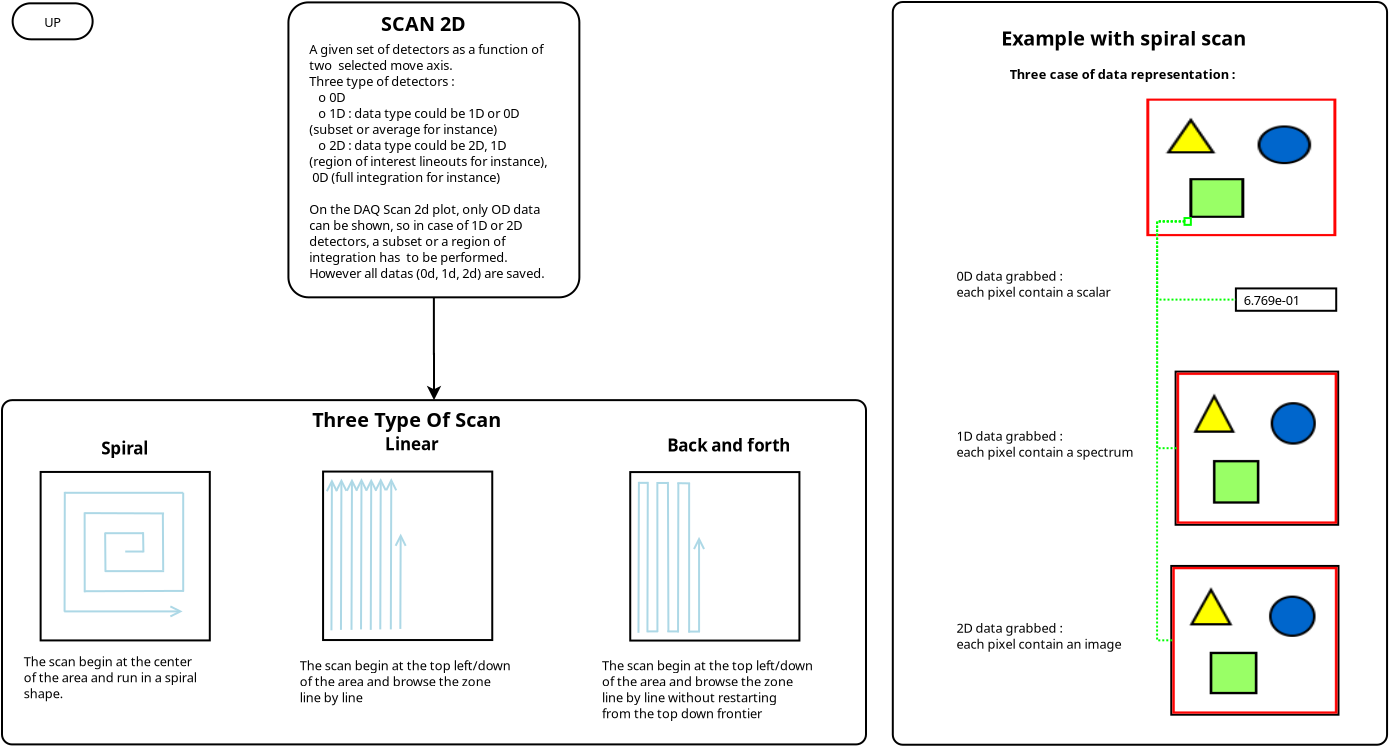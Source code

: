 <?xml version="1.0" encoding="UTF-8"?>
<dia:diagram xmlns:dia="http://www.lysator.liu.se/~alla/dia/">
  <dia:layer name="Arrière-plan" visible="true" active="true">
    <dia:object type="Standard - Box" version="0" id="O0">
      <dia:attribute name="obj_pos">
        <dia:point val="70.249,-5.03"/>
      </dia:attribute>
      <dia:attribute name="obj_bb">
        <dia:rectangle val="70.199,-5.08;95.012,32.158"/>
      </dia:attribute>
      <dia:attribute name="elem_corner">
        <dia:point val="70.249,-5.03"/>
      </dia:attribute>
      <dia:attribute name="elem_width">
        <dia:real val="24.713"/>
      </dia:attribute>
      <dia:attribute name="elem_height">
        <dia:real val="37.137"/>
      </dia:attribute>
      <dia:attribute name="border_width">
        <dia:real val="0.1"/>
      </dia:attribute>
      <dia:attribute name="show_background">
        <dia:boolean val="true"/>
      </dia:attribute>
      <dia:attribute name="corner_radius">
        <dia:real val="0.5"/>
      </dia:attribute>
    </dia:object>
    <dia:object type="Standard - Box" version="0" id="O1">
      <dia:attribute name="obj_pos">
        <dia:point val="40.03,-5.011"/>
      </dia:attribute>
      <dia:attribute name="obj_bb">
        <dia:rectangle val="39.98,-5.061;54.627,9.785"/>
      </dia:attribute>
      <dia:attribute name="elem_corner">
        <dia:point val="40.03,-5.011"/>
      </dia:attribute>
      <dia:attribute name="elem_width">
        <dia:real val="14.547"/>
      </dia:attribute>
      <dia:attribute name="elem_height">
        <dia:real val="14.747"/>
      </dia:attribute>
      <dia:attribute name="border_width">
        <dia:real val="0.1"/>
      </dia:attribute>
      <dia:attribute name="show_background">
        <dia:boolean val="true"/>
      </dia:attribute>
      <dia:attribute name="corner_radius">
        <dia:real val="1"/>
      </dia:attribute>
    </dia:object>
    <dia:object type="Standard - Text" version="1" id="O2">
      <dia:attribute name="obj_pos">
        <dia:point val="44.654,-3.576"/>
      </dia:attribute>
      <dia:attribute name="obj_bb">
        <dia:rectangle val="44.654,-4.494;49.534,-3.344"/>
      </dia:attribute>
      <dia:attribute name="text">
        <dia:composite type="text">
          <dia:attribute name="string">
            <dia:string>#SCAN 2D#</dia:string>
          </dia:attribute>
          <dia:attribute name="font">
            <dia:font family="sans" style="80" name="Helvetica-Bold"/>
          </dia:attribute>
          <dia:attribute name="height">
            <dia:real val="1.235"/>
          </dia:attribute>
          <dia:attribute name="pos">
            <dia:point val="44.654,-3.576"/>
          </dia:attribute>
          <dia:attribute name="color">
            <dia:color val="#000000"/>
          </dia:attribute>
          <dia:attribute name="alignment">
            <dia:enum val="0"/>
          </dia:attribute>
        </dia:composite>
      </dia:attribute>
      <dia:attribute name="valign">
        <dia:enum val="3"/>
      </dia:attribute>
    </dia:object>
    <dia:object type="Standard - Text" version="1" id="O3">
      <dia:attribute name="obj_pos">
        <dia:point val="41.068,-2.434"/>
      </dia:attribute>
      <dia:attribute name="obj_bb">
        <dia:rectangle val="41.068,-3.048;54.569,8.953"/>
      </dia:attribute>
      <dia:attribute name="text">
        <dia:composite type="text">
          <dia:attribute name="string">
            <dia:string>#A given set of detectors as a function of
two  selected move axis.
Three type of detectors :
   o 0D
   o 1D : data type could be 1D or 0D 
(subset or average for instance)
   o 2D : data type could be 2D, 1D 
(region of interest lineouts for instance),
 0D (full integration for instance)

On the DAQ Scan 2d plot, only OD data 
can be shown, so in case of 1D or 2D
detectors, a subset or a region of 
integration has  to be performed.
However all datas (0d, 1d, 2d) are saved. #</dia:string>
          </dia:attribute>
          <dia:attribute name="font">
            <dia:font family="sans" style="0" name="Helvetica"/>
          </dia:attribute>
          <dia:attribute name="height">
            <dia:real val="0.8"/>
          </dia:attribute>
          <dia:attribute name="pos">
            <dia:point val="41.068,-2.434"/>
          </dia:attribute>
          <dia:attribute name="color">
            <dia:color val="#000000"/>
          </dia:attribute>
          <dia:attribute name="alignment">
            <dia:enum val="0"/>
          </dia:attribute>
        </dia:composite>
      </dia:attribute>
      <dia:attribute name="valign">
        <dia:enum val="3"/>
      </dia:attribute>
    </dia:object>
    <dia:object type="Standard - ZigZagLine" version="1" id="O4">
      <dia:attribute name="obj_pos">
        <dia:point val="47.303,9.735"/>
      </dia:attribute>
      <dia:attribute name="obj_bb">
        <dia:rectangle val="46.948,9.685;47.671,14.99"/>
      </dia:attribute>
      <dia:attribute name="orth_points">
        <dia:point val="47.303,9.735"/>
        <dia:point val="47.303,12.564"/>
        <dia:point val="47.309,12.564"/>
        <dia:point val="47.309,14.878"/>
      </dia:attribute>
      <dia:attribute name="orth_orient">
        <dia:enum val="1"/>
        <dia:enum val="0"/>
        <dia:enum val="1"/>
      </dia:attribute>
      <dia:attribute name="autorouting">
        <dia:boolean val="false"/>
      </dia:attribute>
      <dia:attribute name="end_arrow">
        <dia:enum val="22"/>
      </dia:attribute>
      <dia:attribute name="end_arrow_length">
        <dia:real val="0.5"/>
      </dia:attribute>
      <dia:attribute name="end_arrow_width">
        <dia:real val="0.5"/>
      </dia:attribute>
      <dia:connections>
        <dia:connection handle="0" to="O1" connection="6"/>
        <dia:connection handle="1" to="O7" connection="1"/>
      </dia:connections>
    </dia:object>
    <dia:object type="UML - Activity" version="0" id="O5">
      <dia:attribute name="obj_pos">
        <dia:point val="26.241,-4.965"/>
      </dia:attribute>
      <dia:attribute name="obj_bb">
        <dia:rectangle val="26.191,-5.015;30.291,-3.115"/>
      </dia:attribute>
      <dia:attribute name="meta">
        <dia:composite type="dict"/>
      </dia:attribute>
      <dia:attribute name="elem_corner">
        <dia:point val="26.241,-4.965"/>
      </dia:attribute>
      <dia:attribute name="elem_width">
        <dia:real val="4"/>
      </dia:attribute>
      <dia:attribute name="elem_height">
        <dia:real val="1.8"/>
      </dia:attribute>
      <dia:attribute name="line_colour">
        <dia:color val="#000000"/>
      </dia:attribute>
      <dia:attribute name="fill_colour">
        <dia:color val="#ffffff"/>
      </dia:attribute>
      <dia:attribute name="text">
        <dia:composite type="text">
          <dia:attribute name="string">
            <dia:string>#UP#</dia:string>
          </dia:attribute>
          <dia:attribute name="font">
            <dia:font family="sans" style="0" name="Helvetica"/>
          </dia:attribute>
          <dia:attribute name="height">
            <dia:real val="0.8"/>
          </dia:attribute>
          <dia:attribute name="pos">
            <dia:point val="28.241,-3.87"/>
          </dia:attribute>
          <dia:attribute name="color">
            <dia:color val="#000000"/>
          </dia:attribute>
          <dia:attribute name="alignment">
            <dia:enum val="1"/>
          </dia:attribute>
        </dia:composite>
      </dia:attribute>
    </dia:object>
    <dia:object type="Standard - Text" version="1" id="O6">
      <dia:attribute name="obj_pos">
        <dia:point val="73.917,37.553"/>
      </dia:attribute>
      <dia:attribute name="obj_bb">
        <dia:rectangle val="73.917,36.958;73.917,37.703"/>
      </dia:attribute>
      <dia:attribute name="text">
        <dia:composite type="text">
          <dia:attribute name="string">
            <dia:string>##</dia:string>
          </dia:attribute>
          <dia:attribute name="font">
            <dia:font family="sans" style="0" name="Helvetica"/>
          </dia:attribute>
          <dia:attribute name="height">
            <dia:real val="0.8"/>
          </dia:attribute>
          <dia:attribute name="pos">
            <dia:point val="73.917,37.553"/>
          </dia:attribute>
          <dia:attribute name="color">
            <dia:color val="#000000"/>
          </dia:attribute>
          <dia:attribute name="alignment">
            <dia:enum val="0"/>
          </dia:attribute>
        </dia:composite>
      </dia:attribute>
      <dia:attribute name="valign">
        <dia:enum val="3"/>
      </dia:attribute>
    </dia:object>
    <dia:object type="Standard - Box" version="0" id="O7">
      <dia:attribute name="obj_pos">
        <dia:point val="25.709,14.878"/>
      </dia:attribute>
      <dia:attribute name="obj_bb">
        <dia:rectangle val="25.66,14.828;68.96,32.142"/>
      </dia:attribute>
      <dia:attribute name="elem_corner">
        <dia:point val="25.709,14.878"/>
      </dia:attribute>
      <dia:attribute name="elem_width">
        <dia:real val="43.2"/>
      </dia:attribute>
      <dia:attribute name="elem_height">
        <dia:real val="17.213"/>
      </dia:attribute>
      <dia:attribute name="border_width">
        <dia:real val="0.1"/>
      </dia:attribute>
      <dia:attribute name="show_background">
        <dia:boolean val="true"/>
      </dia:attribute>
      <dia:attribute name="corner_radius">
        <dia:real val="0.5"/>
      </dia:attribute>
    </dia:object>
    <dia:object type="Standard - Text" version="1" id="O8">
      <dia:attribute name="obj_pos">
        <dia:point val="41.218,16.222"/>
      </dia:attribute>
      <dia:attribute name="obj_bb">
        <dia:rectangle val="41.218,15.304;52.083,16.454"/>
      </dia:attribute>
      <dia:attribute name="text">
        <dia:composite type="text">
          <dia:attribute name="string">
            <dia:string>#Three Type Of Scan#</dia:string>
          </dia:attribute>
          <dia:attribute name="font">
            <dia:font family="sans" style="80" name="Helvetica-Bold"/>
          </dia:attribute>
          <dia:attribute name="height">
            <dia:real val="1.235"/>
          </dia:attribute>
          <dia:attribute name="pos">
            <dia:point val="41.218,16.222"/>
          </dia:attribute>
          <dia:attribute name="color">
            <dia:color val="#000000"/>
          </dia:attribute>
          <dia:attribute name="alignment">
            <dia:enum val="0"/>
          </dia:attribute>
        </dia:composite>
      </dia:attribute>
      <dia:attribute name="valign">
        <dia:enum val="3"/>
      </dia:attribute>
    </dia:object>
    <dia:object type="Standard - Text" version="1" id="O9">
      <dia:attribute name="obj_pos">
        <dia:point val="30.666,17.591"/>
      </dia:attribute>
      <dia:attribute name="obj_bb">
        <dia:rectangle val="30.666,16.803;33.453,17.791"/>
      </dia:attribute>
      <dia:attribute name="text">
        <dia:composite type="text">
          <dia:attribute name="string">
            <dia:string>#Spiral#</dia:string>
          </dia:attribute>
          <dia:attribute name="font">
            <dia:font family="sans" style="80" name="Helvetica-Bold"/>
          </dia:attribute>
          <dia:attribute name="height">
            <dia:real val="1.058"/>
          </dia:attribute>
          <dia:attribute name="pos">
            <dia:point val="30.666,17.591"/>
          </dia:attribute>
          <dia:attribute name="color">
            <dia:color val="#000000"/>
          </dia:attribute>
          <dia:attribute name="alignment">
            <dia:enum val="0"/>
          </dia:attribute>
        </dia:composite>
      </dia:attribute>
      <dia:attribute name="valign">
        <dia:enum val="3"/>
      </dia:attribute>
    </dia:object>
    <dia:object type="Standard - Text" version="1" id="O10">
      <dia:attribute name="obj_pos">
        <dia:point val="44.856,17.379"/>
      </dia:attribute>
      <dia:attribute name="obj_bb">
        <dia:rectangle val="44.856,16.592;47.854,17.579"/>
      </dia:attribute>
      <dia:attribute name="text">
        <dia:composite type="text">
          <dia:attribute name="string">
            <dia:string>#Linear#</dia:string>
          </dia:attribute>
          <dia:attribute name="font">
            <dia:font family="sans" style="80" name="Helvetica-Bold"/>
          </dia:attribute>
          <dia:attribute name="height">
            <dia:real val="1.058"/>
          </dia:attribute>
          <dia:attribute name="pos">
            <dia:point val="44.856,17.379"/>
          </dia:attribute>
          <dia:attribute name="color">
            <dia:color val="#000000"/>
          </dia:attribute>
          <dia:attribute name="alignment">
            <dia:enum val="0"/>
          </dia:attribute>
        </dia:composite>
      </dia:attribute>
      <dia:attribute name="valign">
        <dia:enum val="3"/>
      </dia:attribute>
    </dia:object>
    <dia:object type="Standard - Text" version="1" id="O11">
      <dia:attribute name="obj_pos">
        <dia:point val="58.966,17.445"/>
      </dia:attribute>
      <dia:attribute name="obj_bb">
        <dia:rectangle val="58.966,16.657;65.996,17.645"/>
      </dia:attribute>
      <dia:attribute name="text">
        <dia:composite type="text">
          <dia:attribute name="string">
            <dia:string>#Back and forth#</dia:string>
          </dia:attribute>
          <dia:attribute name="font">
            <dia:font family="sans" style="80" name="Helvetica-Bold"/>
          </dia:attribute>
          <dia:attribute name="height">
            <dia:real val="1.058"/>
          </dia:attribute>
          <dia:attribute name="pos">
            <dia:point val="58.966,17.445"/>
          </dia:attribute>
          <dia:attribute name="color">
            <dia:color val="#000000"/>
          </dia:attribute>
          <dia:attribute name="alignment">
            <dia:enum val="0"/>
          </dia:attribute>
        </dia:composite>
      </dia:attribute>
      <dia:attribute name="valign">
        <dia:enum val="3"/>
      </dia:attribute>
    </dia:object>
    <dia:object type="Standard - Box" version="0" id="O12">
      <dia:attribute name="obj_pos">
        <dia:point val="27.64,18.467"/>
      </dia:attribute>
      <dia:attribute name="obj_bb">
        <dia:rectangle val="27.59,18.417;36.149,26.942"/>
      </dia:attribute>
      <dia:attribute name="elem_corner">
        <dia:point val="27.64,18.467"/>
      </dia:attribute>
      <dia:attribute name="elem_width">
        <dia:real val="8.459"/>
      </dia:attribute>
      <dia:attribute name="elem_height">
        <dia:real val="8.424"/>
      </dia:attribute>
      <dia:attribute name="show_background">
        <dia:boolean val="true"/>
      </dia:attribute>
    </dia:object>
    <dia:object type="Standard - Line" version="0" id="O13">
      <dia:attribute name="obj_pos">
        <dia:point val="31.87,22.448"/>
      </dia:attribute>
      <dia:attribute name="obj_bb">
        <dia:rectangle val="31.82,22.395;32.834,22.498"/>
      </dia:attribute>
      <dia:attribute name="conn_endpoints">
        <dia:point val="31.87,22.448"/>
        <dia:point val="32.784,22.445"/>
      </dia:attribute>
      <dia:attribute name="numcp">
        <dia:int val="1"/>
      </dia:attribute>
      <dia:attribute name="line_color">
        <dia:color val="#add8e6"/>
      </dia:attribute>
    </dia:object>
    <dia:object type="Standard - Line" version="0" id="O14">
      <dia:attribute name="obj_pos">
        <dia:point val="32.779,22.486"/>
      </dia:attribute>
      <dia:attribute name="obj_bb">
        <dia:rectangle val="32.712,21.43;32.83,22.537"/>
      </dia:attribute>
      <dia:attribute name="conn_endpoints">
        <dia:point val="32.779,22.486"/>
        <dia:point val="32.763,21.481"/>
      </dia:attribute>
      <dia:attribute name="numcp">
        <dia:int val="1"/>
      </dia:attribute>
      <dia:attribute name="line_color">
        <dia:color val="#add8e6"/>
      </dia:attribute>
    </dia:object>
    <dia:object type="Standard - Line" version="0" id="O15">
      <dia:attribute name="obj_pos">
        <dia:point val="30.866,21.53"/>
      </dia:attribute>
      <dia:attribute name="obj_bb">
        <dia:rectangle val="30.816,21.48;32.825,21.58"/>
      </dia:attribute>
      <dia:attribute name="conn_endpoints">
        <dia:point val="30.866,21.53"/>
        <dia:point val="32.775,21.53"/>
      </dia:attribute>
      <dia:attribute name="numcp">
        <dia:int val="1"/>
      </dia:attribute>
      <dia:attribute name="line_color">
        <dia:color val="#add8e6"/>
      </dia:attribute>
    </dia:object>
    <dia:object type="Standard - Line" version="0" id="O16">
      <dia:attribute name="obj_pos">
        <dia:point val="30.882,23.459"/>
      </dia:attribute>
      <dia:attribute name="obj_bb">
        <dia:rectangle val="30.816,21.447;30.933,23.509"/>
      </dia:attribute>
      <dia:attribute name="conn_endpoints">
        <dia:point val="30.882,23.459"/>
        <dia:point val="30.866,21.497"/>
      </dia:attribute>
      <dia:attribute name="numcp">
        <dia:int val="1"/>
      </dia:attribute>
      <dia:attribute name="line_color">
        <dia:color val="#add8e6"/>
      </dia:attribute>
    </dia:object>
    <dia:object type="Standard - Line" version="0" id="O17">
      <dia:attribute name="obj_pos">
        <dia:point val="30.862,23.427"/>
      </dia:attribute>
      <dia:attribute name="obj_bb">
        <dia:rectangle val="30.812,23.377;33.866,23.477"/>
      </dia:attribute>
      <dia:attribute name="conn_endpoints">
        <dia:point val="30.862,23.427"/>
        <dia:point val="33.816,23.427"/>
      </dia:attribute>
      <dia:attribute name="numcp">
        <dia:int val="1"/>
      </dia:attribute>
      <dia:attribute name="line_color">
        <dia:color val="#add8e6"/>
      </dia:attribute>
    </dia:object>
    <dia:object type="Standard - Line" version="0" id="O18">
      <dia:attribute name="obj_pos">
        <dia:point val="29.828,20.525"/>
      </dia:attribute>
      <dia:attribute name="obj_bb">
        <dia:rectangle val="29.778,20.475;33.862,20.591"/>
      </dia:attribute>
      <dia:attribute name="conn_endpoints">
        <dia:point val="29.828,20.525"/>
        <dia:point val="33.812,20.541"/>
      </dia:attribute>
      <dia:attribute name="numcp">
        <dia:int val="1"/>
      </dia:attribute>
      <dia:attribute name="line_color">
        <dia:color val="#add8e6"/>
      </dia:attribute>
    </dia:object>
    <dia:object type="Standard - Line" version="0" id="O19">
      <dia:attribute name="obj_pos">
        <dia:point val="33.768,23.378"/>
      </dia:attribute>
      <dia:attribute name="obj_bb">
        <dia:rectangle val="33.701,20.491;33.818,23.428"/>
      </dia:attribute>
      <dia:attribute name="conn_endpoints">
        <dia:point val="33.768,23.378"/>
        <dia:point val="33.752,20.541"/>
      </dia:attribute>
      <dia:attribute name="numcp">
        <dia:int val="1"/>
      </dia:attribute>
      <dia:attribute name="line_color">
        <dia:color val="#add8e6"/>
      </dia:attribute>
    </dia:object>
    <dia:object type="Standard - Line" version="0" id="O20">
      <dia:attribute name="obj_pos">
        <dia:point val="29.845,24.48"/>
      </dia:attribute>
      <dia:attribute name="obj_bb">
        <dia:rectangle val="29.791,20.442;29.895,24.53"/>
      </dia:attribute>
      <dia:attribute name="conn_endpoints">
        <dia:point val="29.845,24.48"/>
        <dia:point val="29.841,20.492"/>
      </dia:attribute>
      <dia:attribute name="numcp">
        <dia:int val="1"/>
      </dia:attribute>
      <dia:attribute name="line_color">
        <dia:color val="#add8e6"/>
      </dia:attribute>
    </dia:object>
    <dia:object type="Standard - Line" version="0" id="O21">
      <dia:attribute name="obj_pos">
        <dia:point val="29.808,24.432"/>
      </dia:attribute>
      <dia:attribute name="obj_bb">
        <dia:rectangle val="29.758,24.365;34.855,24.482"/>
      </dia:attribute>
      <dia:attribute name="conn_endpoints">
        <dia:point val="29.808,24.432"/>
        <dia:point val="34.805,24.415"/>
      </dia:attribute>
      <dia:attribute name="numcp">
        <dia:int val="1"/>
      </dia:attribute>
      <dia:attribute name="line_color">
        <dia:color val="#add8e6"/>
      </dia:attribute>
    </dia:object>
    <dia:object type="Standard - Line" version="0" id="O22">
      <dia:attribute name="obj_pos">
        <dia:point val="34.769,19.509"/>
      </dia:attribute>
      <dia:attribute name="obj_bb">
        <dia:rectangle val="34.719,19.459;34.819,24.494"/>
      </dia:attribute>
      <dia:attribute name="conn_endpoints">
        <dia:point val="34.769,19.509"/>
        <dia:point val="34.769,24.444"/>
      </dia:attribute>
      <dia:attribute name="numcp">
        <dia:int val="1"/>
      </dia:attribute>
      <dia:attribute name="line_color">
        <dia:color val="#add8e6"/>
      </dia:attribute>
    </dia:object>
    <dia:object type="Standard - Line" version="0" id="O23">
      <dia:attribute name="obj_pos">
        <dia:point val="28.853,19.509"/>
      </dia:attribute>
      <dia:attribute name="obj_bb">
        <dia:rectangle val="28.803,19.459;34.822,19.56"/>
      </dia:attribute>
      <dia:attribute name="conn_endpoints">
        <dia:point val="28.853,19.509"/>
        <dia:point val="34.772,19.51"/>
      </dia:attribute>
      <dia:attribute name="numcp">
        <dia:int val="1"/>
      </dia:attribute>
      <dia:attribute name="line_color">
        <dia:color val="#add8e6"/>
      </dia:attribute>
    </dia:object>
    <dia:object type="Standard - Line" version="0" id="O24">
      <dia:attribute name="obj_pos">
        <dia:point val="28.849,19.464"/>
      </dia:attribute>
      <dia:attribute name="obj_bb">
        <dia:rectangle val="28.788,19.414;28.899,25.505"/>
      </dia:attribute>
      <dia:attribute name="conn_endpoints">
        <dia:point val="28.849,19.464"/>
        <dia:point val="28.838,25.455"/>
      </dia:attribute>
      <dia:attribute name="numcp">
        <dia:int val="1"/>
      </dia:attribute>
      <dia:attribute name="line_color">
        <dia:color val="#add8e6"/>
      </dia:attribute>
    </dia:object>
    <dia:object type="Standard - Line" version="0" id="O25">
      <dia:attribute name="obj_pos">
        <dia:point val="28.82,25.44"/>
      </dia:attribute>
      <dia:attribute name="obj_bb">
        <dia:rectangle val="28.77,25.11;34.85,25.772"/>
      </dia:attribute>
      <dia:attribute name="conn_endpoints">
        <dia:point val="28.82,25.44"/>
        <dia:point val="34.738,25.441"/>
      </dia:attribute>
      <dia:attribute name="numcp">
        <dia:int val="1"/>
      </dia:attribute>
      <dia:attribute name="line_color">
        <dia:color val="#add8e6"/>
      </dia:attribute>
      <dia:attribute name="end_arrow">
        <dia:enum val="1"/>
      </dia:attribute>
      <dia:attribute name="end_arrow_length">
        <dia:real val="0.5"/>
      </dia:attribute>
      <dia:attribute name="end_arrow_width">
        <dia:real val="0.5"/>
      </dia:attribute>
    </dia:object>
    <dia:object type="Standard - Box" version="0" id="O26">
      <dia:attribute name="obj_pos">
        <dia:point val="41.763,18.448"/>
      </dia:attribute>
      <dia:attribute name="obj_bb">
        <dia:rectangle val="41.713,18.398;50.272,26.923"/>
      </dia:attribute>
      <dia:attribute name="elem_corner">
        <dia:point val="41.763,18.448"/>
      </dia:attribute>
      <dia:attribute name="elem_width">
        <dia:real val="8.459"/>
      </dia:attribute>
      <dia:attribute name="elem_height">
        <dia:real val="8.424"/>
      </dia:attribute>
      <dia:attribute name="show_background">
        <dia:boolean val="true"/>
      </dia:attribute>
    </dia:object>
    <dia:object type="Standard - Line" version="0" id="O27">
      <dia:attribute name="obj_pos">
        <dia:point val="42.181,26.386"/>
      </dia:attribute>
      <dia:attribute name="obj_bb">
        <dia:rectangle val="41.872,18.709;42.533,26.436"/>
      </dia:attribute>
      <dia:attribute name="conn_endpoints">
        <dia:point val="42.181,26.386"/>
        <dia:point val="42.204,18.821"/>
      </dia:attribute>
      <dia:attribute name="numcp">
        <dia:int val="1"/>
      </dia:attribute>
      <dia:attribute name="line_color">
        <dia:color val="#add8e6"/>
      </dia:attribute>
      <dia:attribute name="end_arrow">
        <dia:enum val="1"/>
      </dia:attribute>
      <dia:attribute name="end_arrow_length">
        <dia:real val="0.5"/>
      </dia:attribute>
      <dia:attribute name="end_arrow_width">
        <dia:real val="0.5"/>
      </dia:attribute>
    </dia:object>
    <dia:object type="Standard - Line" version="0" id="O28">
      <dia:attribute name="obj_pos">
        <dia:point val="42.657,26.363"/>
      </dia:attribute>
      <dia:attribute name="obj_bb">
        <dia:rectangle val="42.347,18.686;43.009,26.413"/>
      </dia:attribute>
      <dia:attribute name="conn_endpoints">
        <dia:point val="42.657,26.363"/>
        <dia:point val="42.68,18.798"/>
      </dia:attribute>
      <dia:attribute name="numcp">
        <dia:int val="1"/>
      </dia:attribute>
      <dia:attribute name="line_color">
        <dia:color val="#add8e6"/>
      </dia:attribute>
      <dia:attribute name="end_arrow">
        <dia:enum val="1"/>
      </dia:attribute>
      <dia:attribute name="end_arrow_length">
        <dia:real val="0.5"/>
      </dia:attribute>
      <dia:attribute name="end_arrow_width">
        <dia:real val="0.5"/>
      </dia:attribute>
    </dia:object>
    <dia:object type="Standard - Line" version="0" id="O29">
      <dia:attribute name="obj_pos">
        <dia:point val="43.184,26.363"/>
      </dia:attribute>
      <dia:attribute name="obj_bb">
        <dia:rectangle val="42.875,18.686;43.536,26.413"/>
      </dia:attribute>
      <dia:attribute name="conn_endpoints">
        <dia:point val="43.184,26.363"/>
        <dia:point val="43.207,18.798"/>
      </dia:attribute>
      <dia:attribute name="numcp">
        <dia:int val="1"/>
      </dia:attribute>
      <dia:attribute name="line_color">
        <dia:color val="#add8e6"/>
      </dia:attribute>
      <dia:attribute name="end_arrow">
        <dia:enum val="1"/>
      </dia:attribute>
      <dia:attribute name="end_arrow_length">
        <dia:real val="0.5"/>
      </dia:attribute>
      <dia:attribute name="end_arrow_width">
        <dia:real val="0.5"/>
      </dia:attribute>
    </dia:object>
    <dia:object type="Standard - Line" version="0" id="O30">
      <dia:attribute name="obj_pos">
        <dia:point val="43.66,26.34"/>
      </dia:attribute>
      <dia:attribute name="obj_bb">
        <dia:rectangle val="43.35,18.663;44.012,26.391"/>
      </dia:attribute>
      <dia:attribute name="conn_endpoints">
        <dia:point val="43.66,26.34"/>
        <dia:point val="43.683,18.775"/>
      </dia:attribute>
      <dia:attribute name="numcp">
        <dia:int val="1"/>
      </dia:attribute>
      <dia:attribute name="line_color">
        <dia:color val="#add8e6"/>
      </dia:attribute>
      <dia:attribute name="end_arrow">
        <dia:enum val="1"/>
      </dia:attribute>
      <dia:attribute name="end_arrow_length">
        <dia:real val="0.5"/>
      </dia:attribute>
      <dia:attribute name="end_arrow_width">
        <dia:real val="0.5"/>
      </dia:attribute>
    </dia:object>
    <dia:object type="Standard - Line" version="0" id="O31">
      <dia:attribute name="obj_pos">
        <dia:point val="44.147,26.363"/>
      </dia:attribute>
      <dia:attribute name="obj_bb">
        <dia:rectangle val="43.837,18.686;44.499,26.413"/>
      </dia:attribute>
      <dia:attribute name="conn_endpoints">
        <dia:point val="44.147,26.363"/>
        <dia:point val="44.17,18.798"/>
      </dia:attribute>
      <dia:attribute name="numcp">
        <dia:int val="1"/>
      </dia:attribute>
      <dia:attribute name="line_color">
        <dia:color val="#add8e6"/>
      </dia:attribute>
      <dia:attribute name="end_arrow">
        <dia:enum val="1"/>
      </dia:attribute>
      <dia:attribute name="end_arrow_length">
        <dia:real val="0.5"/>
      </dia:attribute>
      <dia:attribute name="end_arrow_width">
        <dia:real val="0.5"/>
      </dia:attribute>
    </dia:object>
    <dia:object type="Standard - Line" version="0" id="O32">
      <dia:attribute name="obj_pos">
        <dia:point val="44.623,26.34"/>
      </dia:attribute>
      <dia:attribute name="obj_bb">
        <dia:rectangle val="44.313,18.663;44.975,26.391"/>
      </dia:attribute>
      <dia:attribute name="conn_endpoints">
        <dia:point val="44.623,26.34"/>
        <dia:point val="44.646,18.775"/>
      </dia:attribute>
      <dia:attribute name="numcp">
        <dia:int val="1"/>
      </dia:attribute>
      <dia:attribute name="line_color">
        <dia:color val="#add8e6"/>
      </dia:attribute>
      <dia:attribute name="end_arrow">
        <dia:enum val="1"/>
      </dia:attribute>
      <dia:attribute name="end_arrow_length">
        <dia:real val="0.5"/>
      </dia:attribute>
      <dia:attribute name="end_arrow_width">
        <dia:real val="0.5"/>
      </dia:attribute>
    </dia:object>
    <dia:object type="Standard - Line" version="0" id="O33">
      <dia:attribute name="obj_pos">
        <dia:point val="45.15,26.34"/>
      </dia:attribute>
      <dia:attribute name="obj_bb">
        <dia:rectangle val="44.84,18.663;45.502,26.391"/>
      </dia:attribute>
      <dia:attribute name="conn_endpoints">
        <dia:point val="45.15,26.34"/>
        <dia:point val="45.173,18.775"/>
      </dia:attribute>
      <dia:attribute name="numcp">
        <dia:int val="1"/>
      </dia:attribute>
      <dia:attribute name="line_color">
        <dia:color val="#add8e6"/>
      </dia:attribute>
      <dia:attribute name="end_arrow">
        <dia:enum val="1"/>
      </dia:attribute>
      <dia:attribute name="end_arrow_length">
        <dia:real val="0.5"/>
      </dia:attribute>
      <dia:attribute name="end_arrow_width">
        <dia:real val="0.5"/>
      </dia:attribute>
    </dia:object>
    <dia:object type="Standard - Line" version="0" id="O34">
      <dia:attribute name="obj_pos">
        <dia:point val="45.626,26.317"/>
      </dia:attribute>
      <dia:attribute name="obj_bb">
        <dia:rectangle val="45.31,21.437;45.972,26.368"/>
      </dia:attribute>
      <dia:attribute name="conn_endpoints">
        <dia:point val="45.626,26.317"/>
        <dia:point val="45.643,21.549"/>
      </dia:attribute>
      <dia:attribute name="numcp">
        <dia:int val="1"/>
      </dia:attribute>
      <dia:attribute name="line_color">
        <dia:color val="#add8e6"/>
      </dia:attribute>
      <dia:attribute name="end_arrow">
        <dia:enum val="1"/>
      </dia:attribute>
      <dia:attribute name="end_arrow_length">
        <dia:real val="0.5"/>
      </dia:attribute>
      <dia:attribute name="end_arrow_width">
        <dia:real val="0.5"/>
      </dia:attribute>
    </dia:object>
    <dia:object type="Standard - Box" version="0" id="O35">
      <dia:attribute name="obj_pos">
        <dia:point val="57.121,18.474"/>
      </dia:attribute>
      <dia:attribute name="obj_bb">
        <dia:rectangle val="57.071,18.424;65.63,26.949"/>
      </dia:attribute>
      <dia:attribute name="elem_corner">
        <dia:point val="57.121,18.474"/>
      </dia:attribute>
      <dia:attribute name="elem_width">
        <dia:real val="8.459"/>
      </dia:attribute>
      <dia:attribute name="elem_height">
        <dia:real val="8.424"/>
      </dia:attribute>
      <dia:attribute name="show_background">
        <dia:boolean val="true"/>
      </dia:attribute>
    </dia:object>
    <dia:object type="Standard - Line" version="0" id="O36">
      <dia:attribute name="obj_pos">
        <dia:point val="57.532,26.51"/>
      </dia:attribute>
      <dia:attribute name="obj_bb">
        <dia:rectangle val="57.482,18.913;57.604,26.56"/>
      </dia:attribute>
      <dia:attribute name="conn_endpoints">
        <dia:point val="57.532,26.51"/>
        <dia:point val="57.554,18.963"/>
      </dia:attribute>
      <dia:attribute name="numcp">
        <dia:int val="1"/>
      </dia:attribute>
      <dia:attribute name="line_color">
        <dia:color val="#add8e6"/>
      </dia:attribute>
    </dia:object>
    <dia:object type="Standard - Line" version="0" id="O37">
      <dia:attribute name="obj_pos">
        <dia:point val="57.98,26.487"/>
      </dia:attribute>
      <dia:attribute name="obj_bb">
        <dia:rectangle val="57.93,18.913;58.05,26.537"/>
      </dia:attribute>
      <dia:attribute name="conn_endpoints">
        <dia:point val="57.98,26.487"/>
        <dia:point val="57.999,18.963"/>
      </dia:attribute>
      <dia:attribute name="numcp">
        <dia:int val="1"/>
      </dia:attribute>
      <dia:attribute name="line_color">
        <dia:color val="#add8e6"/>
      </dia:attribute>
    </dia:object>
    <dia:object type="Standard - Line" version="0" id="O38">
      <dia:attribute name="obj_pos">
        <dia:point val="58.48,26.473"/>
      </dia:attribute>
      <dia:attribute name="obj_bb">
        <dia:rectangle val="58.427,18.92;58.53,26.523"/>
      </dia:attribute>
      <dia:attribute name="conn_endpoints">
        <dia:point val="58.48,26.473"/>
        <dia:point val="58.477,18.97"/>
      </dia:attribute>
      <dia:attribute name="numcp">
        <dia:int val="1"/>
      </dia:attribute>
      <dia:attribute name="line_color">
        <dia:color val="#add8e6"/>
      </dia:attribute>
    </dia:object>
    <dia:object type="Standard - Line" version="0" id="O39">
      <dia:attribute name="obj_pos">
        <dia:point val="59.029,26.468"/>
      </dia:attribute>
      <dia:attribute name="obj_bb">
        <dia:rectangle val="58.956,18.917;59.079,26.519"/>
      </dia:attribute>
      <dia:attribute name="conn_endpoints">
        <dia:point val="59.029,26.468"/>
        <dia:point val="59.006,18.967"/>
      </dia:attribute>
      <dia:attribute name="numcp">
        <dia:int val="1"/>
      </dia:attribute>
      <dia:attribute name="line_color">
        <dia:color val="#add8e6"/>
      </dia:attribute>
    </dia:object>
    <dia:object type="Standard - Line" version="0" id="O40">
      <dia:attribute name="obj_pos">
        <dia:point val="59.511,26.487"/>
      </dia:attribute>
      <dia:attribute name="obj_bb">
        <dia:rectangle val="59.461,18.961;59.577,26.537"/>
      </dia:attribute>
      <dia:attribute name="conn_endpoints">
        <dia:point val="59.511,26.487"/>
        <dia:point val="59.526,19.011"/>
      </dia:attribute>
      <dia:attribute name="numcp">
        <dia:int val="1"/>
      </dia:attribute>
      <dia:attribute name="line_color">
        <dia:color val="#add8e6"/>
      </dia:attribute>
    </dia:object>
    <dia:object type="Standard - Line" version="0" id="O41">
      <dia:attribute name="obj_pos">
        <dia:point val="60.066,26.501"/>
      </dia:attribute>
      <dia:attribute name="obj_bb">
        <dia:rectangle val="60.014,18.971;60.116,26.551"/>
      </dia:attribute>
      <dia:attribute name="conn_endpoints">
        <dia:point val="60.066,26.501"/>
        <dia:point val="60.065,19.021"/>
      </dia:attribute>
      <dia:attribute name="numcp">
        <dia:int val="1"/>
      </dia:attribute>
      <dia:attribute name="line_color">
        <dia:color val="#add8e6"/>
      </dia:attribute>
    </dia:object>
    <dia:object type="Standard - Line" version="0" id="O42">
      <dia:attribute name="obj_pos">
        <dia:point val="60.563,26.464"/>
      </dia:attribute>
      <dia:attribute name="obj_bb">
        <dia:rectangle val="60.23,21.599;60.892,26.514"/>
      </dia:attribute>
      <dia:attribute name="conn_endpoints">
        <dia:point val="60.563,26.464"/>
        <dia:point val="60.561,21.711"/>
      </dia:attribute>
      <dia:attribute name="numcp">
        <dia:int val="1"/>
      </dia:attribute>
      <dia:attribute name="line_color">
        <dia:color val="#add8e6"/>
      </dia:attribute>
      <dia:attribute name="end_arrow">
        <dia:enum val="1"/>
      </dia:attribute>
      <dia:attribute name="end_arrow_length">
        <dia:real val="0.5"/>
      </dia:attribute>
      <dia:attribute name="end_arrow_width">
        <dia:real val="0.5"/>
      </dia:attribute>
    </dia:object>
    <dia:object type="Standard - Line" version="0" id="O43">
      <dia:attribute name="obj_pos">
        <dia:point val="57.54,19.013"/>
      </dia:attribute>
      <dia:attribute name="obj_bb">
        <dia:rectangle val="57.49,18.963;58.04,19.063"/>
      </dia:attribute>
      <dia:attribute name="conn_endpoints">
        <dia:point val="57.54,19.013"/>
        <dia:point val="57.99,19.013"/>
      </dia:attribute>
      <dia:attribute name="numcp">
        <dia:int val="1"/>
      </dia:attribute>
      <dia:attribute name="line_color">
        <dia:color val="#add8e6"/>
      </dia:attribute>
    </dia:object>
    <dia:object type="Standard - Line" version="0" id="O44">
      <dia:attribute name="obj_pos">
        <dia:point val="57.986,26.44"/>
      </dia:attribute>
      <dia:attribute name="obj_bb">
        <dia:rectangle val="57.936,26.39;58.554,26.49"/>
      </dia:attribute>
      <dia:attribute name="conn_endpoints">
        <dia:point val="57.986,26.44"/>
        <dia:point val="58.504,26.44"/>
      </dia:attribute>
      <dia:attribute name="numcp">
        <dia:int val="1"/>
      </dia:attribute>
      <dia:attribute name="line_color">
        <dia:color val="#add8e6"/>
      </dia:attribute>
    </dia:object>
    <dia:object type="Standard - Line" version="0" id="O45">
      <dia:attribute name="obj_pos">
        <dia:point val="58.487,19.019"/>
      </dia:attribute>
      <dia:attribute name="obj_bb">
        <dia:rectangle val="58.437,18.969;59.055,19.069"/>
      </dia:attribute>
      <dia:attribute name="conn_endpoints">
        <dia:point val="58.487,19.019"/>
        <dia:point val="59.005,19.019"/>
      </dia:attribute>
      <dia:attribute name="numcp">
        <dia:int val="1"/>
      </dia:attribute>
      <dia:attribute name="line_color">
        <dia:color val="#add8e6"/>
      </dia:attribute>
    </dia:object>
    <dia:object type="Standard - Line" version="0" id="O46">
      <dia:attribute name="obj_pos">
        <dia:point val="58.977,26.441"/>
      </dia:attribute>
      <dia:attribute name="obj_bb">
        <dia:rectangle val="58.927,26.39;59.607,26.491"/>
      </dia:attribute>
      <dia:attribute name="conn_endpoints">
        <dia:point val="58.977,26.441"/>
        <dia:point val="59.557,26.441"/>
      </dia:attribute>
      <dia:attribute name="numcp">
        <dia:int val="1"/>
      </dia:attribute>
      <dia:attribute name="line_color">
        <dia:color val="#add8e6"/>
      </dia:attribute>
    </dia:object>
    <dia:object type="Standard - Line" version="0" id="O47">
      <dia:attribute name="obj_pos">
        <dia:point val="59.475,19.028"/>
      </dia:attribute>
      <dia:attribute name="obj_bb">
        <dia:rectangle val="59.424,18.977;60.163,19.089"/>
      </dia:attribute>
      <dia:attribute name="conn_endpoints">
        <dia:point val="59.475,19.028"/>
        <dia:point val="60.112,19.038"/>
      </dia:attribute>
      <dia:attribute name="numcp">
        <dia:int val="1"/>
      </dia:attribute>
      <dia:attribute name="line_color">
        <dia:color val="#add8e6"/>
      </dia:attribute>
    </dia:object>
    <dia:object type="Standard - Line" version="0" id="O48">
      <dia:attribute name="obj_pos">
        <dia:point val="60.029,26.449"/>
      </dia:attribute>
      <dia:attribute name="obj_bb">
        <dia:rectangle val="59.979,26.399;60.658,26.499"/>
      </dia:attribute>
      <dia:attribute name="conn_endpoints">
        <dia:point val="60.029,26.449"/>
        <dia:point val="60.608,26.449"/>
      </dia:attribute>
      <dia:attribute name="numcp">
        <dia:int val="1"/>
      </dia:attribute>
      <dia:attribute name="line_color">
        <dia:color val="#add8e6"/>
      </dia:attribute>
    </dia:object>
    <dia:object type="Standard - Image" version="0" id="O49">
      <dia:attribute name="obj_pos">
        <dia:point val="82.922,-0.201"/>
      </dia:attribute>
      <dia:attribute name="obj_bb">
        <dia:rectangle val="82.872,-0.251;92.474,6.727"/>
      </dia:attribute>
      <dia:attribute name="elem_corner">
        <dia:point val="82.922,-0.201"/>
      </dia:attribute>
      <dia:attribute name="elem_width">
        <dia:real val="9.502"/>
      </dia:attribute>
      <dia:attribute name="elem_height">
        <dia:real val="6.878"/>
      </dia:attribute>
      <dia:attribute name="draw_border">
        <dia:boolean val="false"/>
      </dia:attribute>
      <dia:attribute name="keep_aspect">
        <dia:boolean val="true"/>
      </dia:attribute>
      <dia:attribute name="file">
        <dia:string>#C:\Users\flim-users\Documents\Tests sphinx\DAQ\Python\DAQ\image\SCAN 2D\Spiral_base.PNG#</dia:string>
      </dia:attribute>
    </dia:object>
    <dia:object type="Standard - Box" version="0" id="O50">
      <dia:attribute name="obj_pos">
        <dia:point val="84.834,5.772"/>
      </dia:attribute>
      <dia:attribute name="obj_bb">
        <dia:rectangle val="84.784,5.722;85.201,6.162"/>
      </dia:attribute>
      <dia:attribute name="elem_corner">
        <dia:point val="84.834,5.772"/>
      </dia:attribute>
      <dia:attribute name="elem_width">
        <dia:real val="0.317"/>
      </dia:attribute>
      <dia:attribute name="elem_height">
        <dia:real val="0.341"/>
      </dia:attribute>
      <dia:attribute name="border_width">
        <dia:real val="0.1"/>
      </dia:attribute>
      <dia:attribute name="border_color">
        <dia:color val="#00ff00"/>
      </dia:attribute>
      <dia:attribute name="show_background">
        <dia:boolean val="false"/>
      </dia:attribute>
    </dia:object>
    <dia:object type="Standard - Box" version="0" id="O51">
      <dia:attribute name="obj_pos">
        <dia:point val="87.404,9.291"/>
      </dia:attribute>
      <dia:attribute name="obj_bb">
        <dia:rectangle val="87.354,9.241;92.47,10.458"/>
      </dia:attribute>
      <dia:attribute name="elem_corner">
        <dia:point val="87.404,9.291"/>
      </dia:attribute>
      <dia:attribute name="elem_width">
        <dia:real val="5.016"/>
      </dia:attribute>
      <dia:attribute name="elem_height">
        <dia:real val="1.118"/>
      </dia:attribute>
      <dia:attribute name="show_background">
        <dia:boolean val="true"/>
      </dia:attribute>
    </dia:object>
    <dia:object type="Standard - Text" version="1" id="O52">
      <dia:attribute name="obj_pos">
        <dia:point val="87.799,10.122"/>
      </dia:attribute>
      <dia:attribute name="obj_bb">
        <dia:rectangle val="87.799,9.527;92.294,10.272"/>
      </dia:attribute>
      <dia:attribute name="text">
        <dia:composite type="text">
          <dia:attribute name="string">
            <dia:string>#6.769e-01#</dia:string>
          </dia:attribute>
          <dia:attribute name="font">
            <dia:font family="sans" style="0" name="Helvetica"/>
          </dia:attribute>
          <dia:attribute name="height">
            <dia:real val="0.8"/>
          </dia:attribute>
          <dia:attribute name="pos">
            <dia:point val="87.799,10.122"/>
          </dia:attribute>
          <dia:attribute name="color">
            <dia:color val="#000000"/>
          </dia:attribute>
          <dia:attribute name="alignment">
            <dia:enum val="0"/>
          </dia:attribute>
        </dia:composite>
      </dia:attribute>
      <dia:attribute name="valign">
        <dia:enum val="3"/>
      </dia:attribute>
    </dia:object>
    <dia:object type="Standard - Image" version="0" id="O53">
      <dia:attribute name="obj_pos">
        <dia:point val="84.439,13.5"/>
      </dia:attribute>
      <dia:attribute name="obj_bb">
        <dia:rectangle val="84.389,13.45;92.518,21.109"/>
      </dia:attribute>
      <dia:attribute name="elem_corner">
        <dia:point val="84.439,13.5"/>
      </dia:attribute>
      <dia:attribute name="elem_width">
        <dia:real val="8.029"/>
      </dia:attribute>
      <dia:attribute name="elem_height">
        <dia:real val="7.558"/>
      </dia:attribute>
      <dia:attribute name="draw_border">
        <dia:boolean val="true"/>
      </dia:attribute>
      <dia:attribute name="keep_aspect">
        <dia:boolean val="true"/>
      </dia:attribute>
      <dia:attribute name="file">
        <dia:string>#C:\Users\flim-users\Documents\Tests sphinx\DAQ\Python\DAQ\image\SCAN 2D\0D_linear_0dreference.PNG#</dia:string>
      </dia:attribute>
    </dia:object>
    <dia:object type="Standard - Image" version="0" id="O54">
      <dia:attribute name="obj_pos">
        <dia:point val="84.223,23.217"/>
      </dia:attribute>
      <dia:attribute name="obj_bb">
        <dia:rectangle val="84.173,23.167;92.534,30.605"/>
      </dia:attribute>
      <dia:attribute name="elem_corner">
        <dia:point val="84.223,23.217"/>
      </dia:attribute>
      <dia:attribute name="elem_width">
        <dia:real val="8.26"/>
      </dia:attribute>
      <dia:attribute name="elem_height">
        <dia:real val="7.338"/>
      </dia:attribute>
      <dia:attribute name="draw_border">
        <dia:boolean val="true"/>
      </dia:attribute>
      <dia:attribute name="keep_aspect">
        <dia:boolean val="true"/>
      </dia:attribute>
      <dia:attribute name="file">
        <dia:string>#C:\Users\flim-users\Documents\Tests sphinx\DAQ\Python\DAQ\image\viewer2D.PNG#</dia:string>
      </dia:attribute>
    </dia:object>
    <dia:object type="Standard - ZigZagLine" version="1" id="O55">
      <dia:attribute name="obj_pos">
        <dia:point val="84.834,5.942"/>
      </dia:attribute>
      <dia:attribute name="obj_bb">
        <dia:rectangle val="83.413,5.892;87.454,9.9"/>
      </dia:attribute>
      <dia:attribute name="orth_points">
        <dia:point val="84.834,5.942"/>
        <dia:point val="83.463,5.942"/>
        <dia:point val="83.463,9.85"/>
        <dia:point val="87.404,9.85"/>
      </dia:attribute>
      <dia:attribute name="orth_orient">
        <dia:enum val="0"/>
        <dia:enum val="1"/>
        <dia:enum val="0"/>
      </dia:attribute>
      <dia:attribute name="autorouting">
        <dia:boolean val="false"/>
      </dia:attribute>
      <dia:attribute name="line_color">
        <dia:color val="#00ff00"/>
      </dia:attribute>
      <dia:attribute name="line_style">
        <dia:enum val="4"/>
      </dia:attribute>
      <dia:connections>
        <dia:connection handle="0" to="O50" connection="3"/>
        <dia:connection handle="1" to="O51" connection="3"/>
      </dia:connections>
    </dia:object>
    <dia:object type="Standard - ZigZagLine" version="1" id="O56">
      <dia:attribute name="obj_pos">
        <dia:point val="84.439,17.279"/>
      </dia:attribute>
      <dia:attribute name="obj_bb">
        <dia:rectangle val="83.417,5.89;84.884,17.329"/>
      </dia:attribute>
      <dia:attribute name="orth_points">
        <dia:point val="84.439,17.279"/>
        <dia:point val="83.467,17.279"/>
        <dia:point val="83.467,5.94"/>
        <dia:point val="84.834,5.94"/>
        <dia:point val="84.834,5.942"/>
      </dia:attribute>
      <dia:attribute name="orth_orient">
        <dia:enum val="0"/>
        <dia:enum val="1"/>
        <dia:enum val="0"/>
        <dia:enum val="1"/>
      </dia:attribute>
      <dia:attribute name="autorouting">
        <dia:boolean val="false"/>
      </dia:attribute>
      <dia:attribute name="line_color">
        <dia:color val="#00ff00"/>
      </dia:attribute>
      <dia:attribute name="line_style">
        <dia:enum val="4"/>
      </dia:attribute>
      <dia:connections>
        <dia:connection handle="0" to="O53" connection="3"/>
        <dia:connection handle="1" to="O50" connection="3"/>
      </dia:connections>
    </dia:object>
    <dia:object type="Standard - ZigZagLine" version="1" id="O57">
      <dia:attribute name="obj_pos">
        <dia:point val="84.223,26.886"/>
      </dia:attribute>
      <dia:attribute name="obj_bb">
        <dia:rectangle val="83.413,5.888;84.884,26.936"/>
      </dia:attribute>
      <dia:attribute name="orth_points">
        <dia:point val="84.223,26.886"/>
        <dia:point val="83.463,26.886"/>
        <dia:point val="83.463,5.938"/>
        <dia:point val="84.834,5.938"/>
        <dia:point val="84.834,5.942"/>
      </dia:attribute>
      <dia:attribute name="orth_orient">
        <dia:enum val="0"/>
        <dia:enum val="1"/>
        <dia:enum val="0"/>
        <dia:enum val="1"/>
      </dia:attribute>
      <dia:attribute name="autorouting">
        <dia:boolean val="false"/>
      </dia:attribute>
      <dia:attribute name="line_color">
        <dia:color val="#00ff00"/>
      </dia:attribute>
      <dia:attribute name="line_style">
        <dia:enum val="4"/>
      </dia:attribute>
      <dia:connections>
        <dia:connection handle="0" to="O54" connection="3"/>
        <dia:connection handle="1" to="O50" connection="3"/>
      </dia:connections>
    </dia:object>
    <dia:object type="Standard - Text" version="1" id="O58">
      <dia:attribute name="obj_pos">
        <dia:point val="76.094,-1.179"/>
      </dia:attribute>
      <dia:attribute name="obj_bb">
        <dia:rectangle val="76.094,-1.774;89.119,-1.029"/>
      </dia:attribute>
      <dia:attribute name="text">
        <dia:composite type="text">
          <dia:attribute name="string">
            <dia:string>#Three case of data representation : #</dia:string>
          </dia:attribute>
          <dia:attribute name="font">
            <dia:font family="sans" style="80" name="Helvetica-Bold"/>
          </dia:attribute>
          <dia:attribute name="height">
            <dia:real val="0.8"/>
          </dia:attribute>
          <dia:attribute name="pos">
            <dia:point val="76.094,-1.179"/>
          </dia:attribute>
          <dia:attribute name="color">
            <dia:color val="#000000"/>
          </dia:attribute>
          <dia:attribute name="alignment">
            <dia:enum val="0"/>
          </dia:attribute>
        </dia:composite>
      </dia:attribute>
      <dia:attribute name="valign">
        <dia:enum val="3"/>
      </dia:attribute>
    </dia:object>
    <dia:object type="Standard - Text" version="1" id="O59">
      <dia:attribute name="obj_pos">
        <dia:point val="73.436,8.904"/>
      </dia:attribute>
      <dia:attribute name="obj_bb">
        <dia:rectangle val="73.436,8.309;83.124,27.454"/>
      </dia:attribute>
      <dia:attribute name="text">
        <dia:composite type="text">
          <dia:attribute name="string">
            <dia:string>#0D data grabbed :
each pixel contain a scalar








1D data grabbed :
each pixel contain a spectrum










2D data grabbed : 
each pixel contain an image#</dia:string>
          </dia:attribute>
          <dia:attribute name="font">
            <dia:font family="sans" style="0" name="Helvetica"/>
          </dia:attribute>
          <dia:attribute name="height">
            <dia:real val="0.8"/>
          </dia:attribute>
          <dia:attribute name="pos">
            <dia:point val="73.436,8.904"/>
          </dia:attribute>
          <dia:attribute name="color">
            <dia:color val="#000000"/>
          </dia:attribute>
          <dia:attribute name="alignment">
            <dia:enum val="0"/>
          </dia:attribute>
        </dia:composite>
      </dia:attribute>
      <dia:attribute name="valign">
        <dia:enum val="3"/>
      </dia:attribute>
    </dia:object>
    <dia:object type="Standard - Text" version="1" id="O60">
      <dia:attribute name="obj_pos">
        <dia:point val="75.673,-2.855"/>
      </dia:attribute>
      <dia:attribute name="obj_bb">
        <dia:rectangle val="75.673,-3.773;89.525,-2.623"/>
      </dia:attribute>
      <dia:attribute name="text">
        <dia:composite type="text">
          <dia:attribute name="string">
            <dia:string>#Example with spiral scan#</dia:string>
          </dia:attribute>
          <dia:attribute name="font">
            <dia:font family="sans" style="80" name="Helvetica-Bold"/>
          </dia:attribute>
          <dia:attribute name="height">
            <dia:real val="1.235"/>
          </dia:attribute>
          <dia:attribute name="pos">
            <dia:point val="75.673,-2.855"/>
          </dia:attribute>
          <dia:attribute name="color">
            <dia:color val="#000000"/>
          </dia:attribute>
          <dia:attribute name="alignment">
            <dia:enum val="0"/>
          </dia:attribute>
        </dia:composite>
      </dia:attribute>
      <dia:attribute name="valign">
        <dia:enum val="3"/>
      </dia:attribute>
    </dia:object>
    <dia:object type="Standard - Text" version="1" id="O61">
      <dia:attribute name="obj_pos">
        <dia:point val="26.791,28.186"/>
      </dia:attribute>
      <dia:attribute name="obj_bb">
        <dia:rectangle val="26.791,27.591;36.524,29.936"/>
      </dia:attribute>
      <dia:attribute name="text">
        <dia:composite type="text">
          <dia:attribute name="string">
            <dia:string>#The scan begin at the center 
of the area and run in a spiral 
shape.#</dia:string>
          </dia:attribute>
          <dia:attribute name="font">
            <dia:font family="sans" style="0" name="Helvetica"/>
          </dia:attribute>
          <dia:attribute name="height">
            <dia:real val="0.8"/>
          </dia:attribute>
          <dia:attribute name="pos">
            <dia:point val="26.791,28.186"/>
          </dia:attribute>
          <dia:attribute name="color">
            <dia:color val="#000000"/>
          </dia:attribute>
          <dia:attribute name="alignment">
            <dia:enum val="0"/>
          </dia:attribute>
        </dia:composite>
      </dia:attribute>
      <dia:attribute name="valign">
        <dia:enum val="3"/>
      </dia:attribute>
    </dia:object>
    <dia:object type="Standard - Text" version="1" id="O62">
      <dia:attribute name="obj_pos">
        <dia:point val="40.602,28.38"/>
      </dia:attribute>
      <dia:attribute name="obj_bb">
        <dia:rectangle val="40.602,27.785;52.014,30.13"/>
      </dia:attribute>
      <dia:attribute name="text">
        <dia:composite type="text">
          <dia:attribute name="string">
            <dia:string>#The scan begin at the top left/down
of the area and browse the zone 
line by line#</dia:string>
          </dia:attribute>
          <dia:attribute name="font">
            <dia:font family="sans" style="0" name="Helvetica"/>
          </dia:attribute>
          <dia:attribute name="height">
            <dia:real val="0.8"/>
          </dia:attribute>
          <dia:attribute name="pos">
            <dia:point val="40.602,28.38"/>
          </dia:attribute>
          <dia:attribute name="color">
            <dia:color val="#000000"/>
          </dia:attribute>
          <dia:attribute name="alignment">
            <dia:enum val="0"/>
          </dia:attribute>
        </dia:composite>
      </dia:attribute>
      <dia:attribute name="valign">
        <dia:enum val="3"/>
      </dia:attribute>
    </dia:object>
    <dia:object type="Standard - Text" version="1" id="O63">
      <dia:attribute name="obj_pos">
        <dia:point val="55.71,28.38"/>
      </dia:attribute>
      <dia:attribute name="obj_bb">
        <dia:rectangle val="55.71,27.785;67.325,30.93"/>
      </dia:attribute>
      <dia:attribute name="text">
        <dia:composite type="text">
          <dia:attribute name="string">
            <dia:string>#The scan begin at the top left/down 
of the area and browse the zone
line by line without restarting 
from the top down frontier#</dia:string>
          </dia:attribute>
          <dia:attribute name="font">
            <dia:font family="sans" style="0" name="Helvetica"/>
          </dia:attribute>
          <dia:attribute name="height">
            <dia:real val="0.8"/>
          </dia:attribute>
          <dia:attribute name="pos">
            <dia:point val="55.71,28.38"/>
          </dia:attribute>
          <dia:attribute name="color">
            <dia:color val="#000000"/>
          </dia:attribute>
          <dia:attribute name="alignment">
            <dia:enum val="0"/>
          </dia:attribute>
        </dia:composite>
      </dia:attribute>
      <dia:attribute name="valign">
        <dia:enum val="3"/>
      </dia:attribute>
    </dia:object>
  </dia:layer>
</dia:diagram>
